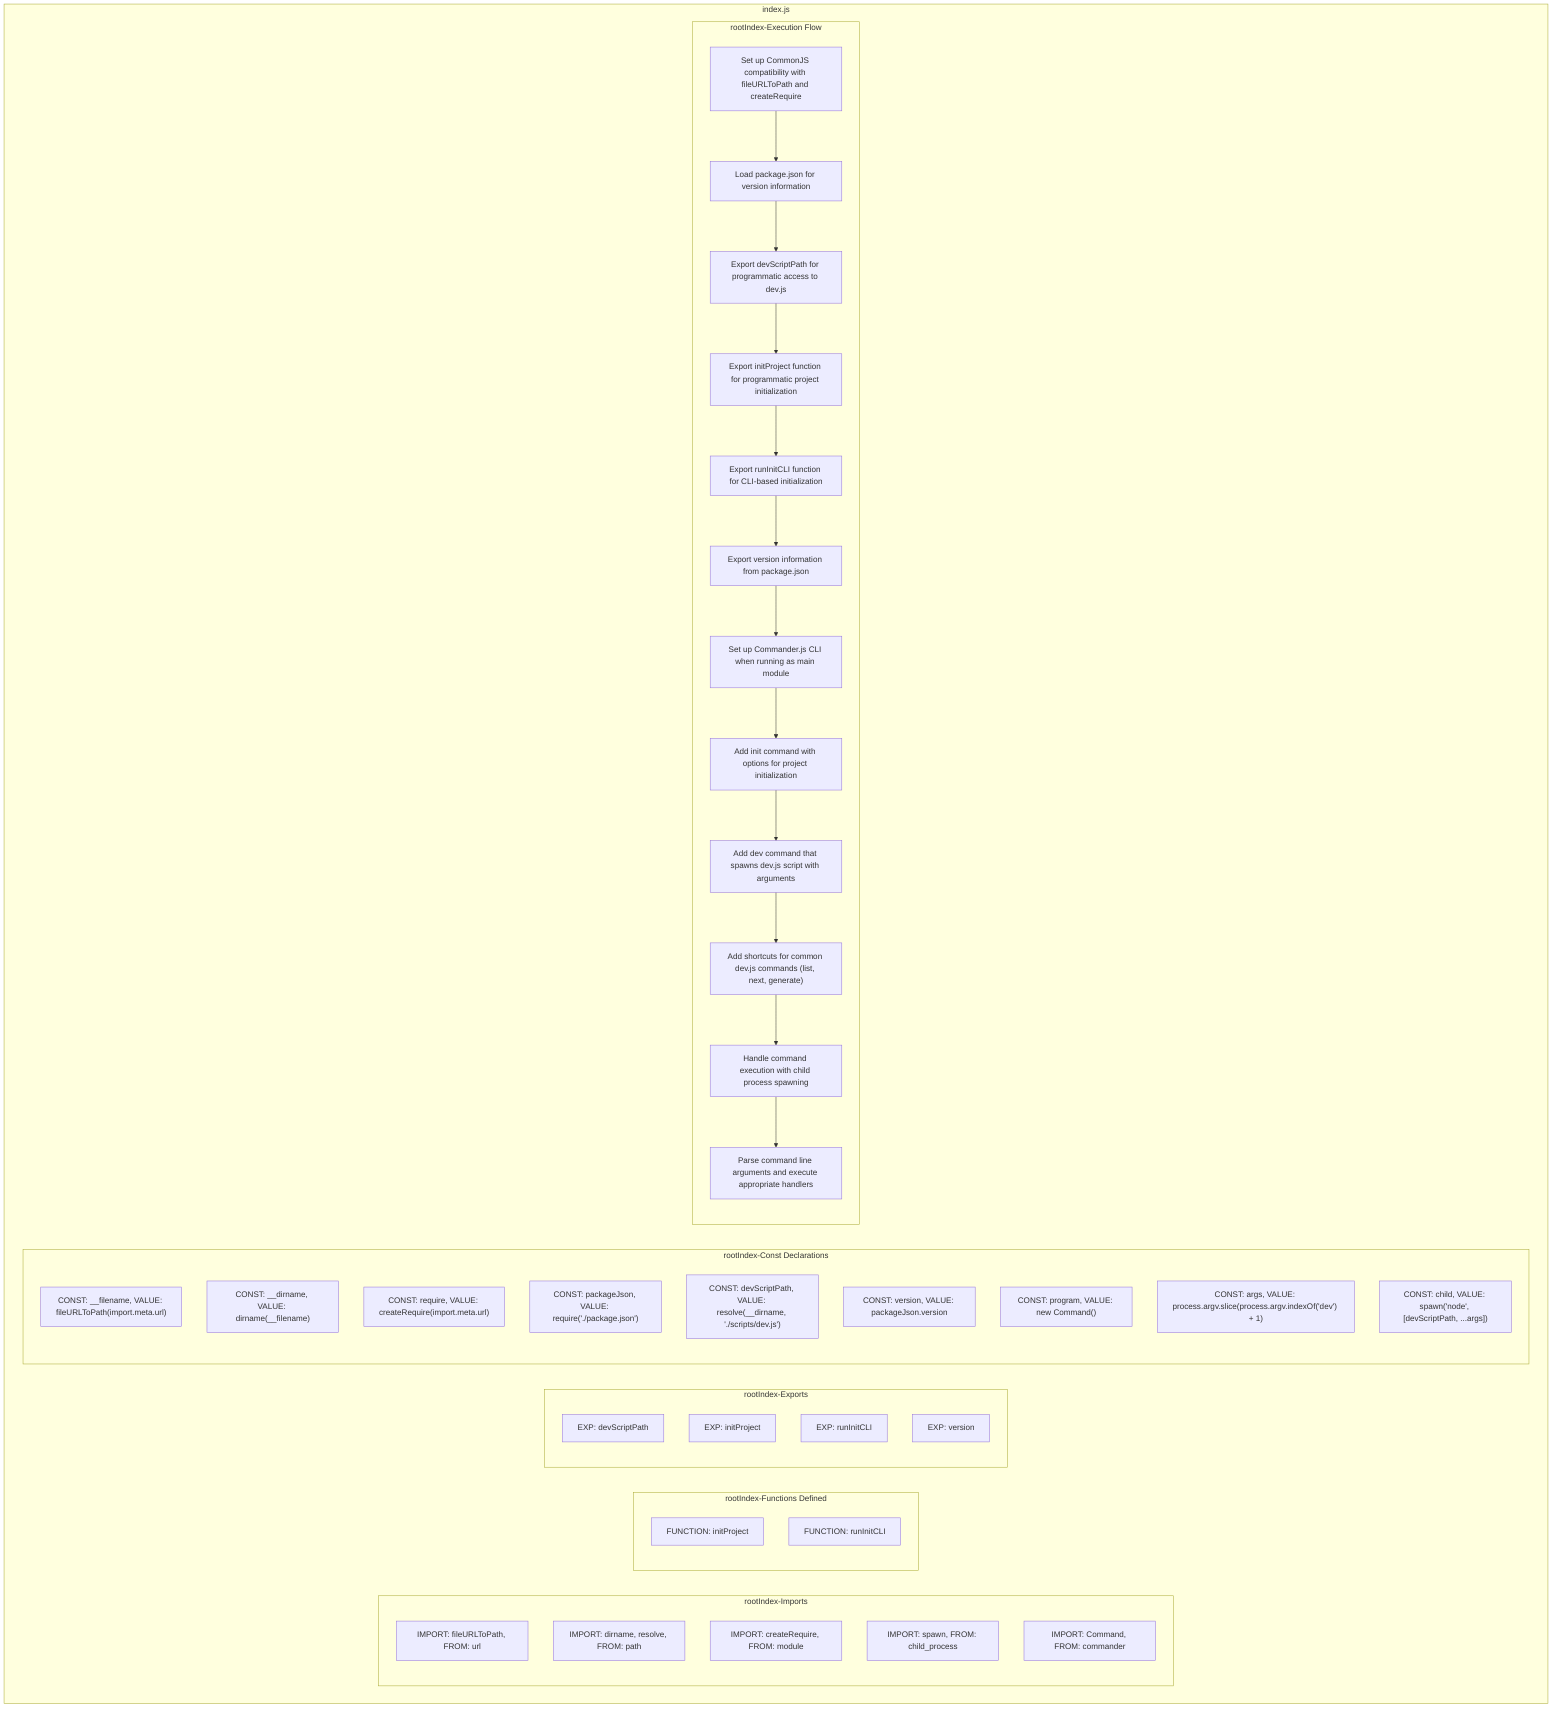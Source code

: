 flowchart TB
    subgraph rootIndex-Imports["rootIndex-Imports"]
        I1["IMPORT: fileURLToPath, FROM: url"]
        I2["IMPORT: dirname, resolve, FROM: path"]
        I3["IMPORT: createRequire, FROM: module"]
        I4["IMPORT: spawn, FROM: child_process"]
        I5["IMPORT: Command, FROM: commander"]
    end
    
    subgraph rootIndex-FunctionsDefined["rootIndex-Functions Defined"]
        FU1["FUNCTION: initProject"]
        FU2["FUNCTION: runInitCLI"]
    end
    
    subgraph rootIndex-Exports["rootIndex-Exports"]
        E1["EXP: devScriptPath"]
        E2["EXP: initProject"]
        E3["EXP: runInitCLI"]
        E4["EXP: version"]
    end
    
    subgraph rootIndex-Constants["rootIndex-Const Declarations"]
        C1["CONST: __filename, VALUE: fileURLToPath(import.meta.url)"]
        C2["CONST: __dirname, VALUE: dirname(__filename)"]
        C3["CONST: require, VALUE: createRequire(import.meta.url)"]
        C4["CONST: packageJson, VALUE: require('./package.json')"]
        C5["CONST: devScriptPath, VALUE: resolve(__dirname, './scripts/dev.js')"]
        C6["CONST: version, VALUE: packageJson.version"]
        C7["CONST: program, VALUE: new Command()"]
        C8["CONST: args, VALUE: process.argv.slice(process.argv.indexOf('dev') + 1)"]
        C9["CONST: child, VALUE: spawn('node', [devScriptPath, ...args])"]
    end
    
    subgraph rootIndex-ExecutionFlow["rootIndex-Execution Flow"]
        FL1["Set up CommonJS compatibility with fileURLToPath and createRequire"]
        FL2["Load package.json for version information"]
        FL3["Export devScriptPath for programmatic access to dev.js"]
        FL4["Export initProject function for programmatic project initialization"]
        FL5["Export runInitCLI function for CLI-based initialization"]
        FL6["Export version information from package.json"]
        FL7["Set up Commander.js CLI when running as main module"]
        FL8["Add init command with options for project initialization"]
        FL9["Add dev command that spawns dev.js script with arguments"]
        FL10["Add shortcuts for common dev.js commands (list, next, generate)"]
        FL11["Handle command execution with child process spawning"]
        FL12["Parse command line arguments and execute appropriate handlers"]
    end
    
    subgraph rootIndex["index.js"]
        rootIndex-Imports
        rootIndex-FunctionsDefined
        rootIndex-Exports
        rootIndex-Constants
        rootIndex-ExecutionFlow
    end
    
    FL1 --> FL2
    FL2 --> FL3
    FL3 --> FL4
    FL4 --> FL5
    FL5 --> FL6
    FL6 --> FL7
    FL7 --> FL8
    FL8 --> FL9
    FL9 --> FL10
    FL10 --> FL11
    FL11 --> FL12